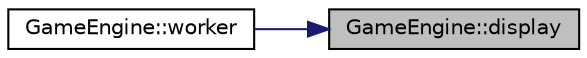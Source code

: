 digraph "GameEngine::display"
{
 // LATEX_PDF_SIZE
  edge [fontname="Helvetica",fontsize="10",labelfontname="Helvetica",labelfontsize="10"];
  node [fontname="Helvetica",fontsize="10",shape=record];
  rankdir="RL";
  Node1 [label="GameEngine::display",height=0.2,width=0.4,color="black", fillcolor="grey75", style="filled", fontcolor="black",tooltip=" "];
  Node1 -> Node2 [dir="back",color="midnightblue",fontsize="10",style="solid",fontname="Helvetica"];
  Node2 [label="GameEngine::worker",height=0.2,width=0.4,color="black", fillcolor="white", style="filled",URL="$class_game_engine.html#a44499a26d8c95de0bb649f43defd719a",tooltip=" "];
}
